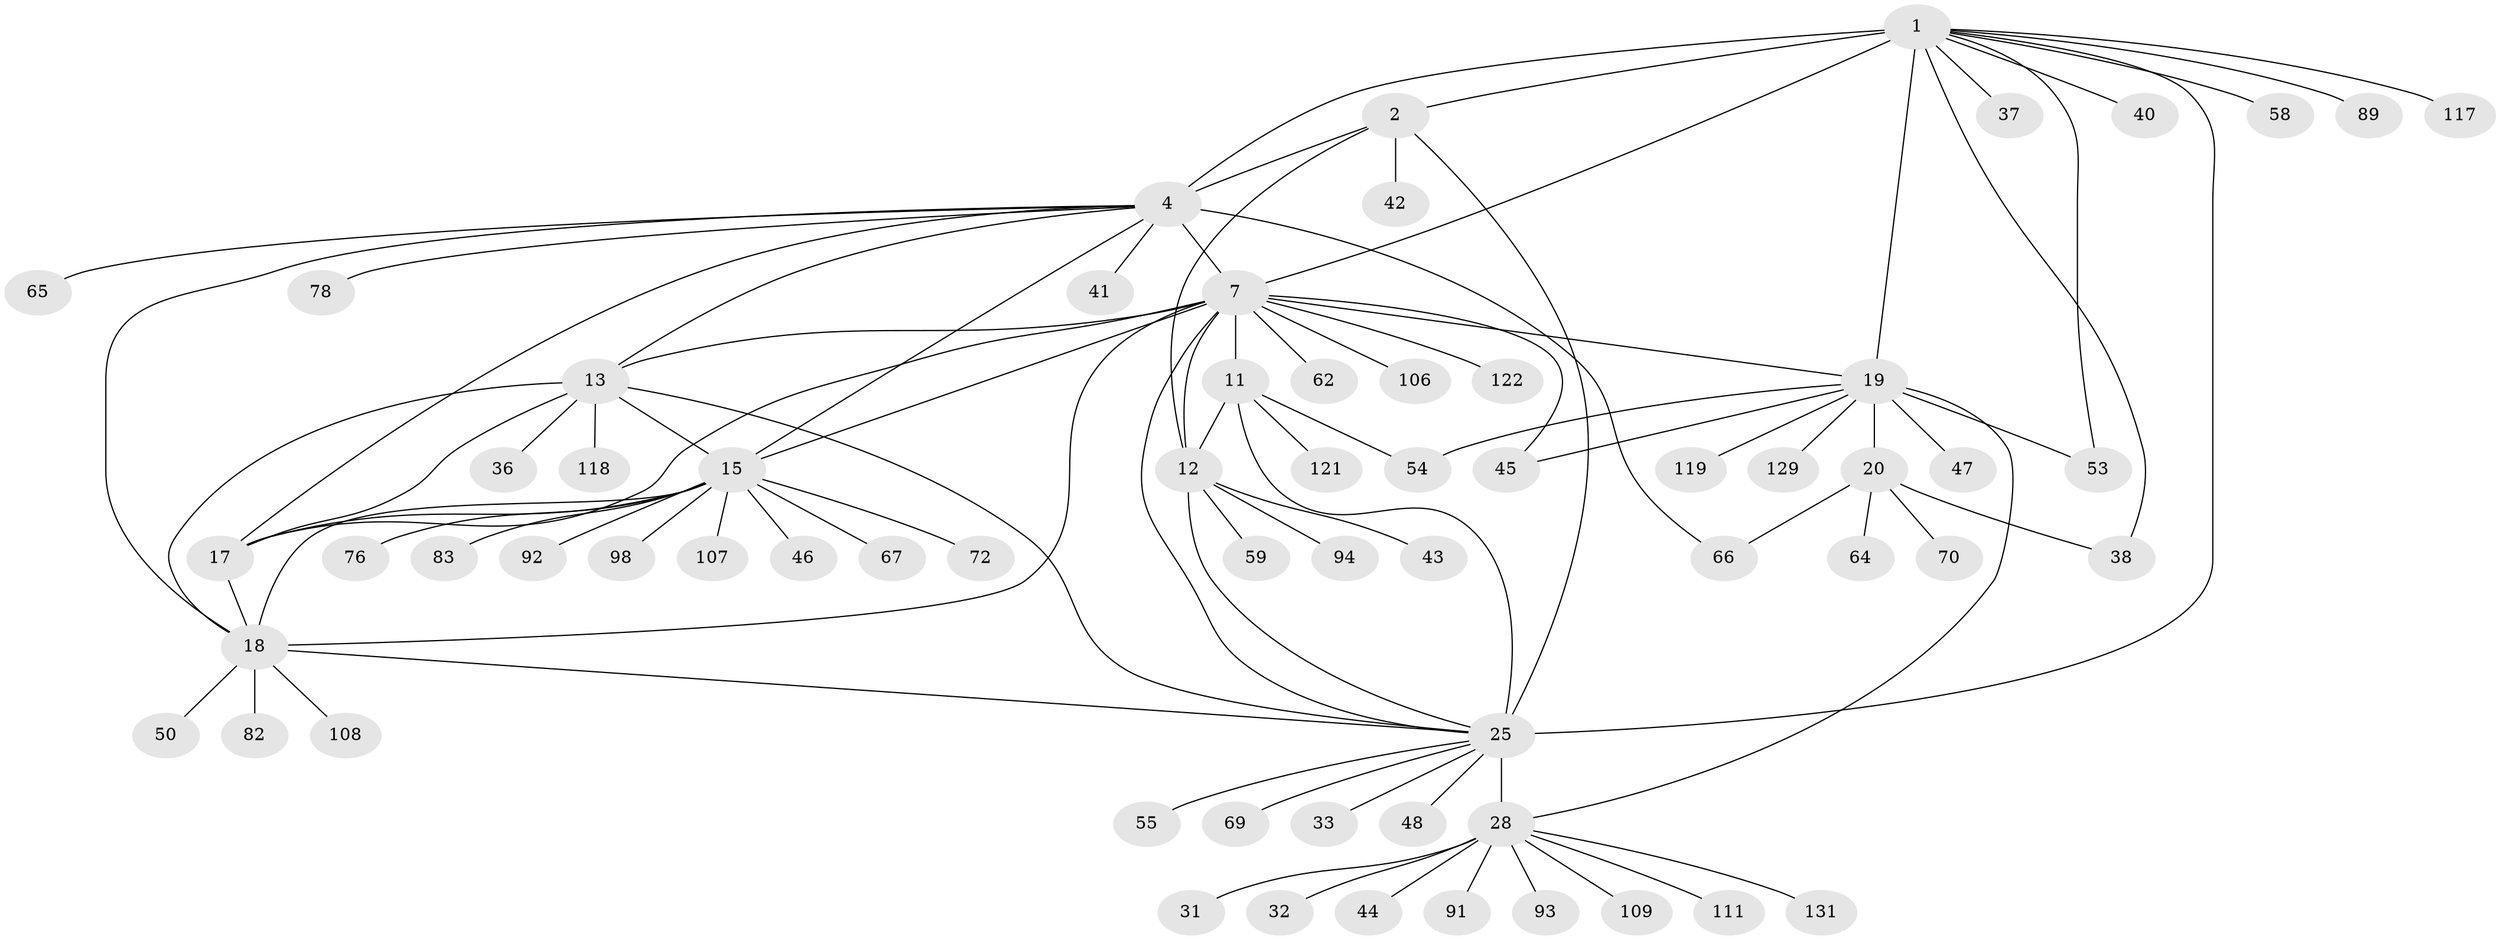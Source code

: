// original degree distribution, {10: 0.03816793893129771, 7: 0.03816793893129771, 15: 0.007633587786259542, 8: 0.05343511450381679, 6: 0.007633587786259542, 9: 0.022900763358778626, 13: 0.022900763358778626, 12: 0.007633587786259542, 5: 0.015267175572519083, 11: 0.015267175572519083, 1: 0.6106870229007634, 3: 0.04580152671755725, 2: 0.11450381679389313}
// Generated by graph-tools (version 1.1) at 2025/15/03/09/25 04:15:48]
// undirected, 65 vertices, 91 edges
graph export_dot {
graph [start="1"]
  node [color=gray90,style=filled];
  1 [super="+3"];
  2 [super="+6"];
  4 [super="+5"];
  7 [super="+16+9+10+8+51"];
  11 [super="+68"];
  12;
  13;
  15;
  17;
  18 [super="+115"];
  19 [super="+22"];
  20 [super="+23+90+124+128+21"];
  25 [super="+26+35+130+77+100+73+27+56+52"];
  28 [super="+29"];
  31;
  32;
  33;
  36;
  37;
  38;
  40;
  41;
  42;
  43;
  44;
  45;
  46;
  47;
  48;
  50;
  53;
  54;
  55;
  58;
  59 [super="+71"];
  62;
  64;
  65;
  66;
  67;
  69;
  70;
  72;
  76;
  78;
  82;
  83;
  89;
  91;
  92;
  93;
  94;
  98;
  106;
  107;
  108;
  109;
  111;
  117;
  118;
  119;
  121;
  122;
  129;
  131;
  1 -- 2 [weight=4];
  1 -- 4 [weight=4];
  1 -- 58;
  1 -- 89;
  1 -- 117;
  1 -- 25 [weight=3];
  1 -- 37;
  1 -- 40;
  1 -- 38;
  1 -- 53;
  1 -- 7;
  1 -- 19;
  2 -- 4 [weight=4];
  2 -- 25;
  2 -- 42;
  2 -- 12;
  4 -- 41;
  4 -- 78;
  4 -- 65;
  4 -- 66;
  4 -- 7;
  4 -- 13;
  4 -- 15;
  4 -- 17;
  4 -- 18;
  7 -- 11 [weight=4];
  7 -- 12 [weight=4];
  7 -- 13;
  7 -- 15;
  7 -- 45;
  7 -- 17;
  7 -- 18;
  7 -- 25 [weight=2];
  7 -- 62;
  7 -- 122;
  7 -- 106;
  7 -- 19 [weight=2];
  11 -- 12;
  11 -- 54;
  11 -- 121;
  11 -- 25;
  12 -- 43;
  12 -- 59;
  12 -- 94;
  12 -- 25;
  13 -- 15;
  13 -- 17;
  13 -- 18;
  13 -- 36;
  13 -- 118;
  13 -- 25;
  15 -- 17;
  15 -- 18;
  15 -- 46;
  15 -- 67;
  15 -- 72;
  15 -- 76;
  15 -- 83;
  15 -- 92;
  15 -- 98;
  15 -- 107;
  17 -- 18;
  18 -- 50;
  18 -- 82;
  18 -- 108;
  18 -- 25;
  19 -- 20 [weight=9];
  19 -- 45;
  19 -- 47;
  19 -- 119;
  19 -- 129;
  19 -- 53;
  19 -- 54;
  19 -- 28;
  20 -- 64;
  20 -- 66;
  20 -- 38;
  20 -- 70;
  25 -- 28 [weight=9];
  25 -- 69;
  25 -- 48;
  25 -- 33;
  25 -- 55;
  28 -- 32;
  28 -- 131;
  28 -- 91;
  28 -- 44;
  28 -- 109;
  28 -- 111;
  28 -- 93;
  28 -- 31;
}
